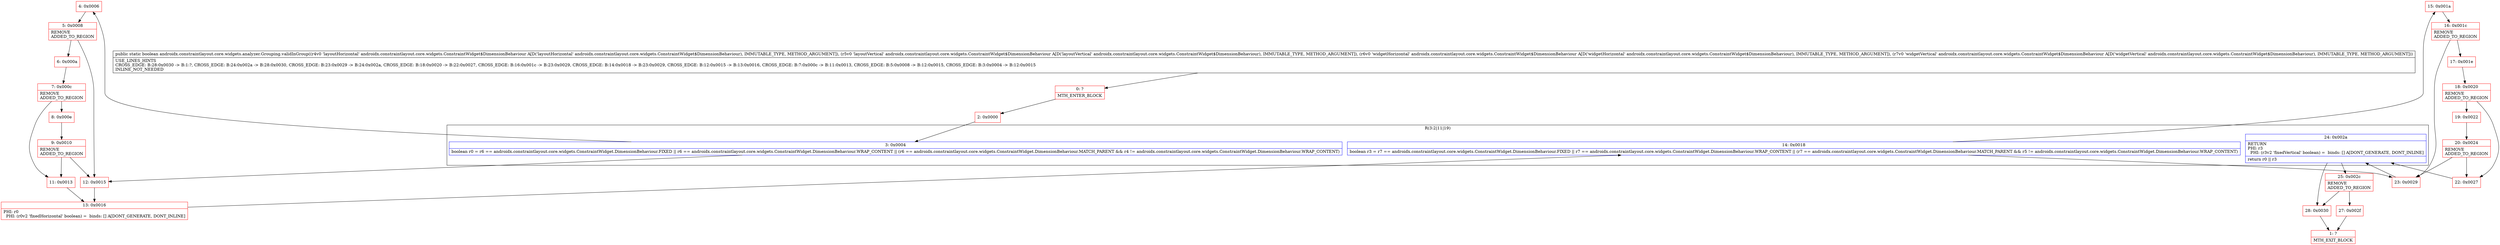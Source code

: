 digraph "CFG forandroidx.constraintlayout.core.widgets.analyzer.Grouping.validInGroup(Landroidx\/constraintlayout\/core\/widgets\/ConstraintWidget$DimensionBehaviour;Landroidx\/constraintlayout\/core\/widgets\/ConstraintWidget$DimensionBehaviour;Landroidx\/constraintlayout\/core\/widgets\/ConstraintWidget$DimensionBehaviour;Landroidx\/constraintlayout\/core\/widgets\/ConstraintWidget$DimensionBehaviour;)Z" {
subgraph cluster_Region_1128406482 {
label = "R(3:2|11|19)";
node [shape=record,color=blue];
Node_3 [shape=record,label="{3\:\ 0x0004|boolean r0 = r6 == androidx.constraintlayout.core.widgets.ConstraintWidget.DimensionBehaviour.FIXED \|\| r6 == androidx.constraintlayout.core.widgets.ConstraintWidget.DimensionBehaviour.WRAP_CONTENT \|\| (r6 == androidx.constraintlayout.core.widgets.ConstraintWidget.DimensionBehaviour.MATCH_PARENT && r4 != androidx.constraintlayout.core.widgets.ConstraintWidget.DimensionBehaviour.WRAP_CONTENT)\l}"];
Node_14 [shape=record,label="{14\:\ 0x0018|boolean r3 = r7 == androidx.constraintlayout.core.widgets.ConstraintWidget.DimensionBehaviour.FIXED \|\| r7 == androidx.constraintlayout.core.widgets.ConstraintWidget.DimensionBehaviour.WRAP_CONTENT \|\| (r7 == androidx.constraintlayout.core.widgets.ConstraintWidget.DimensionBehaviour.MATCH_PARENT && r5 != androidx.constraintlayout.core.widgets.ConstraintWidget.DimensionBehaviour.WRAP_CONTENT)\l}"];
Node_24 [shape=record,label="{24\:\ 0x002a|RETURN\lPHI: r3 \l  PHI: (r3v2 'fixedVertical' boolean) =  binds: [] A[DONT_GENERATE, DONT_INLINE]\l|return r0 \|\| r3\l}"];
}
Node_0 [shape=record,color=red,label="{0\:\ ?|MTH_ENTER_BLOCK\l}"];
Node_2 [shape=record,color=red,label="{2\:\ 0x0000}"];
Node_4 [shape=record,color=red,label="{4\:\ 0x0006}"];
Node_5 [shape=record,color=red,label="{5\:\ 0x0008|REMOVE\lADDED_TO_REGION\l}"];
Node_6 [shape=record,color=red,label="{6\:\ 0x000a}"];
Node_7 [shape=record,color=red,label="{7\:\ 0x000c|REMOVE\lADDED_TO_REGION\l}"];
Node_8 [shape=record,color=red,label="{8\:\ 0x000e}"];
Node_9 [shape=record,color=red,label="{9\:\ 0x0010|REMOVE\lADDED_TO_REGION\l}"];
Node_11 [shape=record,color=red,label="{11\:\ 0x0013}"];
Node_13 [shape=record,color=red,label="{13\:\ 0x0016|PHI: r0 \l  PHI: (r0v2 'fixedHorizontal' boolean) =  binds: [] A[DONT_GENERATE, DONT_INLINE]\l}"];
Node_15 [shape=record,color=red,label="{15\:\ 0x001a}"];
Node_16 [shape=record,color=red,label="{16\:\ 0x001c|REMOVE\lADDED_TO_REGION\l}"];
Node_17 [shape=record,color=red,label="{17\:\ 0x001e}"];
Node_18 [shape=record,color=red,label="{18\:\ 0x0020|REMOVE\lADDED_TO_REGION\l}"];
Node_19 [shape=record,color=red,label="{19\:\ 0x0022}"];
Node_20 [shape=record,color=red,label="{20\:\ 0x0024|REMOVE\lADDED_TO_REGION\l}"];
Node_22 [shape=record,color=red,label="{22\:\ 0x0027}"];
Node_25 [shape=record,color=red,label="{25\:\ 0x002c|REMOVE\lADDED_TO_REGION\l}"];
Node_27 [shape=record,color=red,label="{27\:\ 0x002f}"];
Node_1 [shape=record,color=red,label="{1\:\ ?|MTH_EXIT_BLOCK\l}"];
Node_28 [shape=record,color=red,label="{28\:\ 0x0030}"];
Node_23 [shape=record,color=red,label="{23\:\ 0x0029}"];
Node_12 [shape=record,color=red,label="{12\:\ 0x0015}"];
MethodNode[shape=record,label="{public static boolean androidx.constraintlayout.core.widgets.analyzer.Grouping.validInGroup((r4v0 'layoutHorizontal' androidx.constraintlayout.core.widgets.ConstraintWidget$DimensionBehaviour A[D('layoutHorizontal' androidx.constraintlayout.core.widgets.ConstraintWidget$DimensionBehaviour), IMMUTABLE_TYPE, METHOD_ARGUMENT]), (r5v0 'layoutVertical' androidx.constraintlayout.core.widgets.ConstraintWidget$DimensionBehaviour A[D('layoutVertical' androidx.constraintlayout.core.widgets.ConstraintWidget$DimensionBehaviour), IMMUTABLE_TYPE, METHOD_ARGUMENT]), (r6v0 'widgetHorizontal' androidx.constraintlayout.core.widgets.ConstraintWidget$DimensionBehaviour A[D('widgetHorizontal' androidx.constraintlayout.core.widgets.ConstraintWidget$DimensionBehaviour), IMMUTABLE_TYPE, METHOD_ARGUMENT]), (r7v0 'widgetVertical' androidx.constraintlayout.core.widgets.ConstraintWidget$DimensionBehaviour A[D('widgetVertical' androidx.constraintlayout.core.widgets.ConstraintWidget$DimensionBehaviour), IMMUTABLE_TYPE, METHOD_ARGUMENT]))  | USE_LINES_HINTS\lCROSS_EDGE: B:28:0x0030 \-\> B:1:?, CROSS_EDGE: B:24:0x002a \-\> B:28:0x0030, CROSS_EDGE: B:23:0x0029 \-\> B:24:0x002a, CROSS_EDGE: B:18:0x0020 \-\> B:22:0x0027, CROSS_EDGE: B:16:0x001c \-\> B:23:0x0029, CROSS_EDGE: B:14:0x0018 \-\> B:23:0x0029, CROSS_EDGE: B:12:0x0015 \-\> B:13:0x0016, CROSS_EDGE: B:7:0x000c \-\> B:11:0x0013, CROSS_EDGE: B:5:0x0008 \-\> B:12:0x0015, CROSS_EDGE: B:3:0x0004 \-\> B:12:0x0015\lINLINE_NOT_NEEDED\l}"];
MethodNode -> Node_0;Node_3 -> Node_4;
Node_3 -> Node_12;
Node_14 -> Node_15;
Node_14 -> Node_23;
Node_24 -> Node_25;
Node_24 -> Node_28;
Node_0 -> Node_2;
Node_2 -> Node_3;
Node_4 -> Node_5;
Node_5 -> Node_6;
Node_5 -> Node_12;
Node_6 -> Node_7;
Node_7 -> Node_8;
Node_7 -> Node_11;
Node_8 -> Node_9;
Node_9 -> Node_11;
Node_9 -> Node_12;
Node_11 -> Node_13;
Node_13 -> Node_14;
Node_15 -> Node_16;
Node_16 -> Node_17;
Node_16 -> Node_23;
Node_17 -> Node_18;
Node_18 -> Node_19;
Node_18 -> Node_22;
Node_19 -> Node_20;
Node_20 -> Node_22;
Node_20 -> Node_23;
Node_22 -> Node_24;
Node_25 -> Node_27;
Node_25 -> Node_28;
Node_27 -> Node_1;
Node_28 -> Node_1;
Node_23 -> Node_24;
Node_12 -> Node_13;
}

